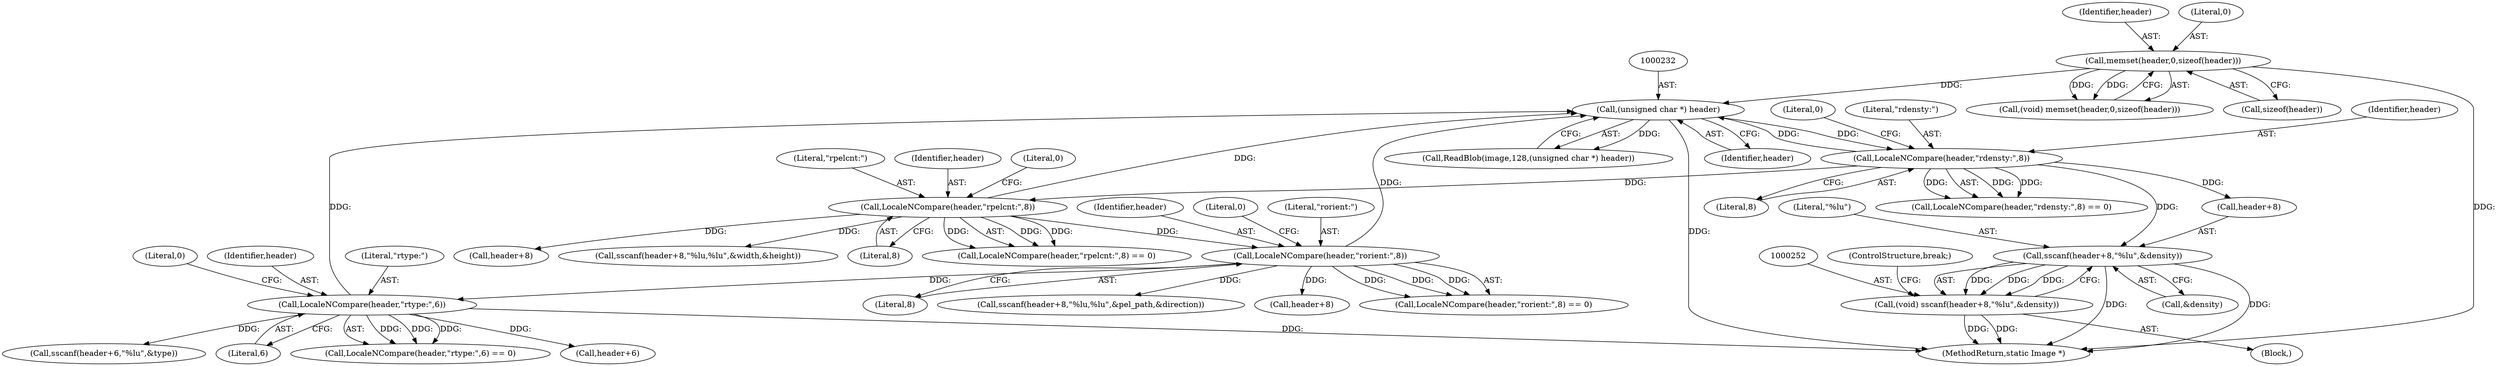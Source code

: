 digraph "0_ImageMagick_6b6bff054d569a77973f2140c0e86366e6168a6c@API" {
"1000253" [label="(Call,sscanf(header+8,\"%lu\",&density))"];
"1000245" [label="(Call,LocaleNCompare(header,\"rdensty:\",8))"];
"1000231" [label="(Call,(unsigned char *) header)"];
"1000332" [label="(Call,LocaleNCompare(header,\"rtype:\",6))"];
"1000283" [label="(Call,LocaleNCompare(header,\"rorient:\",8))"];
"1000263" [label="(Call,LocaleNCompare(header,\"rpelcnt:\",8))"];
"1000190" [label="(Call,memset(header,0,sizeof(header)))"];
"1000251" [label="(Call,(void) sscanf(header+8,\"%lu\",&density))"];
"1000251" [label="(Call,(void) sscanf(header+8,\"%lu\",&density))"];
"1000246" [label="(Identifier,header)"];
"1000263" [label="(Call,LocaleNCompare(header,\"rpelcnt:\",8))"];
"1000340" [label="(Call,sscanf(header+6,\"%lu\",&type))"];
"1000249" [label="(Literal,0)"];
"1000272" [label="(Call,header+8)"];
"1000245" [label="(Call,LocaleNCompare(header,\"rdensty:\",8))"];
"1000191" [label="(Identifier,header)"];
"1000331" [label="(Call,LocaleNCompare(header,\"rtype:\",6) == 0)"];
"1000265" [label="(Literal,\"rpelcnt:\")"];
"1000257" [label="(Literal,\"%lu\")"];
"1000250" [label="(Block,)"];
"1000271" [label="(Call,sscanf(header+8,\"%lu,%lu\",&width,&height))"];
"1000266" [label="(Literal,8)"];
"1000286" [label="(Literal,8)"];
"1000247" [label="(Literal,\"rdensty:\")"];
"1000192" [label="(Literal,0)"];
"1000334" [label="(Literal,\"rtype:\")"];
"1000291" [label="(Call,sscanf(header+8,\"%lu,%lu\",&pel_path,&direction))"];
"1000292" [label="(Call,header+8)"];
"1000188" [label="(Call,(void) memset(header,0,sizeof(header)))"];
"1000283" [label="(Call,LocaleNCompare(header,\"rorient:\",8))"];
"1000264" [label="(Identifier,header)"];
"1000254" [label="(Call,header+8)"];
"1000262" [label="(Call,LocaleNCompare(header,\"rpelcnt:\",8) == 0)"];
"1000282" [label="(Call,LocaleNCompare(header,\"rorient:\",8) == 0)"];
"1000258" [label="(Call,&density)"];
"1000260" [label="(ControlStructure,break;)"];
"1000190" [label="(Call,memset(header,0,sizeof(header)))"];
"1000341" [label="(Call,header+6)"];
"1000233" [label="(Identifier,header)"];
"1000284" [label="(Identifier,header)"];
"1000335" [label="(Literal,6)"];
"1000287" [label="(Literal,0)"];
"1000193" [label="(Call,sizeof(header))"];
"1000285" [label="(Literal,\"rorient:\")"];
"1000253" [label="(Call,sscanf(header+8,\"%lu\",&density))"];
"1000244" [label="(Call,LocaleNCompare(header,\"rdensty:\",8) == 0)"];
"1000332" [label="(Call,LocaleNCompare(header,\"rtype:\",6))"];
"1000513" [label="(MethodReturn,static Image *)"];
"1000228" [label="(Call,ReadBlob(image,128,(unsigned char *) header))"];
"1000336" [label="(Literal,0)"];
"1000267" [label="(Literal,0)"];
"1000333" [label="(Identifier,header)"];
"1000231" [label="(Call,(unsigned char *) header)"];
"1000248" [label="(Literal,8)"];
"1000253" -> "1000251"  [label="AST: "];
"1000253" -> "1000258"  [label="CFG: "];
"1000254" -> "1000253"  [label="AST: "];
"1000257" -> "1000253"  [label="AST: "];
"1000258" -> "1000253"  [label="AST: "];
"1000251" -> "1000253"  [label="CFG: "];
"1000253" -> "1000513"  [label="DDG: "];
"1000253" -> "1000513"  [label="DDG: "];
"1000253" -> "1000251"  [label="DDG: "];
"1000253" -> "1000251"  [label="DDG: "];
"1000253" -> "1000251"  [label="DDG: "];
"1000245" -> "1000253"  [label="DDG: "];
"1000245" -> "1000244"  [label="AST: "];
"1000245" -> "1000248"  [label="CFG: "];
"1000246" -> "1000245"  [label="AST: "];
"1000247" -> "1000245"  [label="AST: "];
"1000248" -> "1000245"  [label="AST: "];
"1000249" -> "1000245"  [label="CFG: "];
"1000245" -> "1000231"  [label="DDG: "];
"1000245" -> "1000244"  [label="DDG: "];
"1000245" -> "1000244"  [label="DDG: "];
"1000245" -> "1000244"  [label="DDG: "];
"1000231" -> "1000245"  [label="DDG: "];
"1000245" -> "1000254"  [label="DDG: "];
"1000245" -> "1000263"  [label="DDG: "];
"1000231" -> "1000228"  [label="AST: "];
"1000231" -> "1000233"  [label="CFG: "];
"1000232" -> "1000231"  [label="AST: "];
"1000233" -> "1000231"  [label="AST: "];
"1000228" -> "1000231"  [label="CFG: "];
"1000231" -> "1000513"  [label="DDG: "];
"1000231" -> "1000228"  [label="DDG: "];
"1000332" -> "1000231"  [label="DDG: "];
"1000190" -> "1000231"  [label="DDG: "];
"1000283" -> "1000231"  [label="DDG: "];
"1000263" -> "1000231"  [label="DDG: "];
"1000332" -> "1000331"  [label="AST: "];
"1000332" -> "1000335"  [label="CFG: "];
"1000333" -> "1000332"  [label="AST: "];
"1000334" -> "1000332"  [label="AST: "];
"1000335" -> "1000332"  [label="AST: "];
"1000336" -> "1000332"  [label="CFG: "];
"1000332" -> "1000513"  [label="DDG: "];
"1000332" -> "1000331"  [label="DDG: "];
"1000332" -> "1000331"  [label="DDG: "];
"1000332" -> "1000331"  [label="DDG: "];
"1000283" -> "1000332"  [label="DDG: "];
"1000332" -> "1000340"  [label="DDG: "];
"1000332" -> "1000341"  [label="DDG: "];
"1000283" -> "1000282"  [label="AST: "];
"1000283" -> "1000286"  [label="CFG: "];
"1000284" -> "1000283"  [label="AST: "];
"1000285" -> "1000283"  [label="AST: "];
"1000286" -> "1000283"  [label="AST: "];
"1000287" -> "1000283"  [label="CFG: "];
"1000283" -> "1000282"  [label="DDG: "];
"1000283" -> "1000282"  [label="DDG: "];
"1000283" -> "1000282"  [label="DDG: "];
"1000263" -> "1000283"  [label="DDG: "];
"1000283" -> "1000291"  [label="DDG: "];
"1000283" -> "1000292"  [label="DDG: "];
"1000263" -> "1000262"  [label="AST: "];
"1000263" -> "1000266"  [label="CFG: "];
"1000264" -> "1000263"  [label="AST: "];
"1000265" -> "1000263"  [label="AST: "];
"1000266" -> "1000263"  [label="AST: "];
"1000267" -> "1000263"  [label="CFG: "];
"1000263" -> "1000262"  [label="DDG: "];
"1000263" -> "1000262"  [label="DDG: "];
"1000263" -> "1000262"  [label="DDG: "];
"1000263" -> "1000271"  [label="DDG: "];
"1000263" -> "1000272"  [label="DDG: "];
"1000190" -> "1000188"  [label="AST: "];
"1000190" -> "1000193"  [label="CFG: "];
"1000191" -> "1000190"  [label="AST: "];
"1000192" -> "1000190"  [label="AST: "];
"1000193" -> "1000190"  [label="AST: "];
"1000188" -> "1000190"  [label="CFG: "];
"1000190" -> "1000513"  [label="DDG: "];
"1000190" -> "1000188"  [label="DDG: "];
"1000190" -> "1000188"  [label="DDG: "];
"1000251" -> "1000250"  [label="AST: "];
"1000252" -> "1000251"  [label="AST: "];
"1000260" -> "1000251"  [label="CFG: "];
"1000251" -> "1000513"  [label="DDG: "];
"1000251" -> "1000513"  [label="DDG: "];
}

